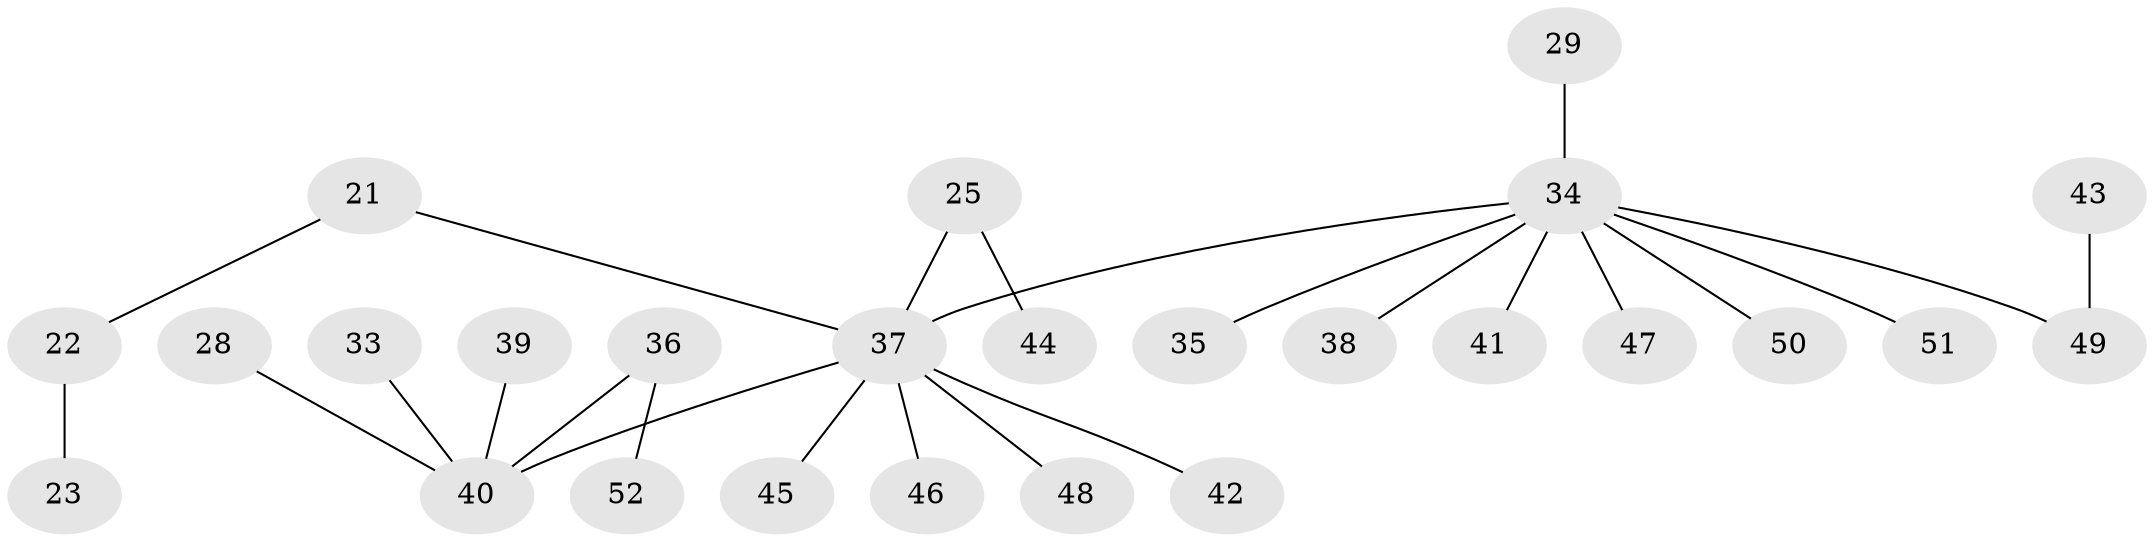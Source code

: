 // original degree distribution, {4: 0.07692307692307693, 7: 0.019230769230769232, 6: 0.019230769230769232, 3: 0.15384615384615385, 2: 0.21153846153846154, 1: 0.5192307692307693}
// Generated by graph-tools (version 1.1) at 2025/53/03/09/25 04:53:10]
// undirected, 26 vertices, 25 edges
graph export_dot {
graph [start="1"]
  node [color=gray90,style=filled];
  21;
  22;
  23;
  25;
  28;
  29;
  33;
  34 [super="+10+30+26"];
  35;
  36;
  37 [super="+2+1+4+7+17+19+27+8+24+31+32+16+18"];
  38;
  39;
  40 [super="+9+12+13"];
  41;
  42;
  43;
  44;
  45;
  46;
  47;
  48;
  49 [super="+11"];
  50;
  51;
  52;
  21 -- 22;
  21 -- 37;
  22 -- 23;
  25 -- 44;
  25 -- 37;
  28 -- 40;
  29 -- 34;
  33 -- 40;
  34 -- 50;
  34 -- 37;
  34 -- 38;
  34 -- 49;
  34 -- 51;
  34 -- 47;
  34 -- 41;
  34 -- 35;
  36 -- 52;
  36 -- 40;
  37 -- 42;
  37 -- 48;
  37 -- 46;
  37 -- 45;
  37 -- 40;
  39 -- 40;
  43 -- 49;
}
